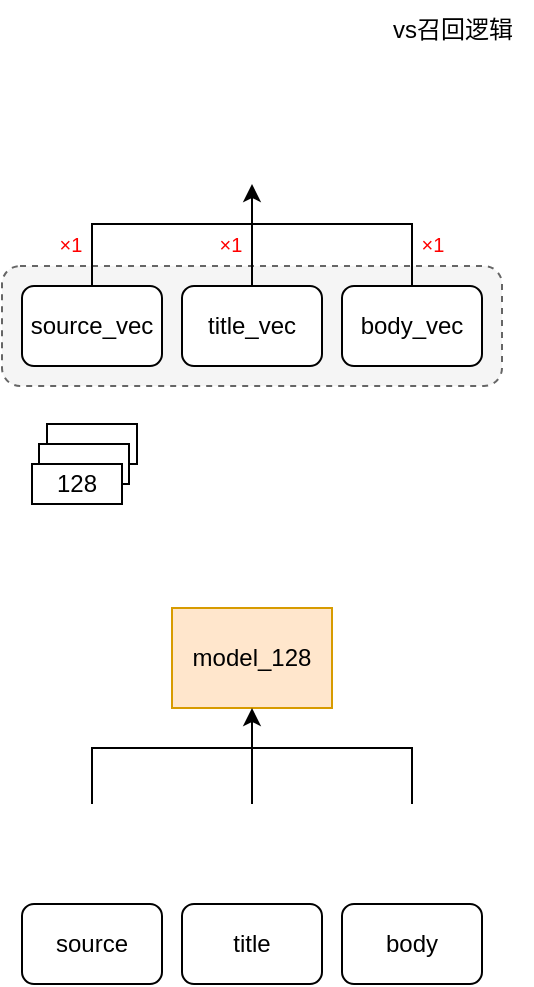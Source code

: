 <mxfile version="24.8.2">
  <diagram name="第 1 页" id="Sd1N5WNda4hdwXGMJki5">
    <mxGraphModel dx="830" dy="442" grid="1" gridSize="10" guides="1" tooltips="1" connect="1" arrows="1" fold="1" page="1" pageScale="1" pageWidth="827" pageHeight="1169" math="0" shadow="0">
      <root>
        <mxCell id="0" />
        <mxCell id="1" parent="0" />
        <mxCell id="MihZRziDDx7OIbZv7DxQ-25" value="" style="rounded=0;whiteSpace=wrap;html=1;" vertex="1" parent="1">
          <mxGeometry x="117.5" y="430" width="45" height="20" as="geometry" />
        </mxCell>
        <mxCell id="MihZRziDDx7OIbZv7DxQ-24" value="" style="rounded=0;whiteSpace=wrap;html=1;" vertex="1" parent="1">
          <mxGeometry x="113.5" y="440" width="45" height="20" as="geometry" />
        </mxCell>
        <mxCell id="MihZRziDDx7OIbZv7DxQ-6" value="" style="rounded=1;whiteSpace=wrap;html=1;fillColor=#f5f5f5;fontColor=#333333;strokeColor=#666666;dashed=1;" vertex="1" parent="1">
          <mxGeometry x="95" y="351" width="250" height="60" as="geometry" />
        </mxCell>
        <mxCell id="MihZRziDDx7OIbZv7DxQ-9" style="edgeStyle=orthogonalEdgeStyle;rounded=0;orthogonalLoop=1;jettySize=auto;html=1;" edge="1" parent="1" source="MihZRziDDx7OIbZv7DxQ-1">
          <mxGeometry relative="1" as="geometry">
            <mxPoint x="220" y="310" as="targetPoint" />
          </mxGeometry>
        </mxCell>
        <mxCell id="MihZRziDDx7OIbZv7DxQ-1" value="title_vec" style="rounded=1;whiteSpace=wrap;html=1;" vertex="1" parent="1">
          <mxGeometry x="185" y="361" width="70" height="40" as="geometry" />
        </mxCell>
        <mxCell id="MihZRziDDx7OIbZv7DxQ-2" value="vs召回逻辑" style="text;html=1;align=center;verticalAlign=middle;resizable=0;points=[];autosize=1;strokeColor=none;fillColor=none;" vertex="1" parent="1">
          <mxGeometry x="280" y="218" width="80" height="30" as="geometry" />
        </mxCell>
        <mxCell id="MihZRziDDx7OIbZv7DxQ-11" style="edgeStyle=orthogonalEdgeStyle;rounded=0;orthogonalLoop=1;jettySize=auto;html=1;endArrow=none;endFill=0;" edge="1" parent="1" source="MihZRziDDx7OIbZv7DxQ-3">
          <mxGeometry relative="1" as="geometry">
            <mxPoint x="220" y="330" as="targetPoint" />
            <Array as="points">
              <mxPoint x="140" y="330" />
            </Array>
          </mxGeometry>
        </mxCell>
        <mxCell id="MihZRziDDx7OIbZv7DxQ-3" value="source_vec" style="rounded=1;whiteSpace=wrap;html=1;" vertex="1" parent="1">
          <mxGeometry x="105" y="361" width="70" height="40" as="geometry" />
        </mxCell>
        <mxCell id="MihZRziDDx7OIbZv7DxQ-10" style="edgeStyle=orthogonalEdgeStyle;rounded=0;orthogonalLoop=1;jettySize=auto;html=1;endArrow=none;endFill=0;" edge="1" parent="1" source="MihZRziDDx7OIbZv7DxQ-4">
          <mxGeometry relative="1" as="geometry">
            <mxPoint x="220" y="330" as="targetPoint" />
            <Array as="points">
              <mxPoint x="300" y="330" />
            </Array>
          </mxGeometry>
        </mxCell>
        <mxCell id="MihZRziDDx7OIbZv7DxQ-4" value="body_vec" style="rounded=1;whiteSpace=wrap;html=1;" vertex="1" parent="1">
          <mxGeometry x="265" y="361" width="70" height="40" as="geometry" />
        </mxCell>
        <mxCell id="MihZRziDDx7OIbZv7DxQ-12" value="&lt;font color=&quot;#ff0000&quot; style=&quot;font-size: 10px;&quot;&gt;×1&lt;/font&gt;" style="text;html=1;align=center;verticalAlign=middle;resizable=0;points=[];autosize=1;strokeColor=none;fillColor=none;" vertex="1" parent="1">
          <mxGeometry x="109" y="325" width="40" height="30" as="geometry" />
        </mxCell>
        <mxCell id="MihZRziDDx7OIbZv7DxQ-13" value="&lt;font color=&quot;#ff0000&quot; style=&quot;font-size: 10px;&quot;&gt;×1&lt;/font&gt;" style="text;html=1;align=center;verticalAlign=middle;resizable=0;points=[];autosize=1;strokeColor=none;fillColor=none;" vertex="1" parent="1">
          <mxGeometry x="189" y="325" width="40" height="30" as="geometry" />
        </mxCell>
        <mxCell id="MihZRziDDx7OIbZv7DxQ-14" value="&lt;font color=&quot;#ff0000&quot; style=&quot;font-size: 10px;&quot;&gt;×1&lt;/font&gt;" style="text;html=1;align=center;verticalAlign=middle;resizable=0;points=[];autosize=1;strokeColor=none;fillColor=none;" vertex="1" parent="1">
          <mxGeometry x="290" y="325" width="40" height="30" as="geometry" />
        </mxCell>
        <mxCell id="MihZRziDDx7OIbZv7DxQ-15" value="model_128" style="rounded=0;whiteSpace=wrap;html=1;fillColor=#ffe6cc;strokeColor=#d79b00;" vertex="1" parent="1">
          <mxGeometry x="180" y="522" width="80" height="50" as="geometry" />
        </mxCell>
        <mxCell id="MihZRziDDx7OIbZv7DxQ-20" style="edgeStyle=orthogonalEdgeStyle;rounded=0;orthogonalLoop=1;jettySize=auto;html=1;entryX=0.5;entryY=1;entryDx=0;entryDy=0;" edge="1" parent="1" target="MihZRziDDx7OIbZv7DxQ-15">
          <mxGeometry relative="1" as="geometry">
            <mxPoint x="220" y="620" as="sourcePoint" />
            <Array as="points">
              <mxPoint x="220" y="596" />
              <mxPoint x="220" y="596" />
            </Array>
          </mxGeometry>
        </mxCell>
        <mxCell id="MihZRziDDx7OIbZv7DxQ-17" value="title" style="rounded=1;whiteSpace=wrap;html=1;" vertex="1" parent="1">
          <mxGeometry x="185" y="670" width="70" height="40" as="geometry" />
        </mxCell>
        <mxCell id="MihZRziDDx7OIbZv7DxQ-22" style="edgeStyle=orthogonalEdgeStyle;rounded=0;orthogonalLoop=1;jettySize=auto;html=1;endArrow=none;endFill=0;" edge="1" parent="1">
          <mxGeometry relative="1" as="geometry">
            <mxPoint x="220" y="592" as="targetPoint" />
            <mxPoint x="140" y="620" as="sourcePoint" />
            <Array as="points">
              <mxPoint x="140" y="592" />
            </Array>
          </mxGeometry>
        </mxCell>
        <mxCell id="MihZRziDDx7OIbZv7DxQ-18" value="source" style="rounded=1;whiteSpace=wrap;html=1;" vertex="1" parent="1">
          <mxGeometry x="105" y="670" width="70" height="40" as="geometry" />
        </mxCell>
        <mxCell id="MihZRziDDx7OIbZv7DxQ-21" style="edgeStyle=orthogonalEdgeStyle;rounded=0;orthogonalLoop=1;jettySize=auto;html=1;endArrow=none;endFill=0;" edge="1" parent="1">
          <mxGeometry relative="1" as="geometry">
            <mxPoint x="220" y="592" as="targetPoint" />
            <mxPoint x="300" y="620" as="sourcePoint" />
            <Array as="points">
              <mxPoint x="300" y="592" />
            </Array>
          </mxGeometry>
        </mxCell>
        <mxCell id="MihZRziDDx7OIbZv7DxQ-19" value="body" style="rounded=1;whiteSpace=wrap;html=1;" vertex="1" parent="1">
          <mxGeometry x="265" y="670" width="70" height="40" as="geometry" />
        </mxCell>
        <mxCell id="MihZRziDDx7OIbZv7DxQ-23" value="128" style="rounded=0;whiteSpace=wrap;html=1;" vertex="1" parent="1">
          <mxGeometry x="110" y="450" width="45" height="20" as="geometry" />
        </mxCell>
      </root>
    </mxGraphModel>
  </diagram>
</mxfile>
